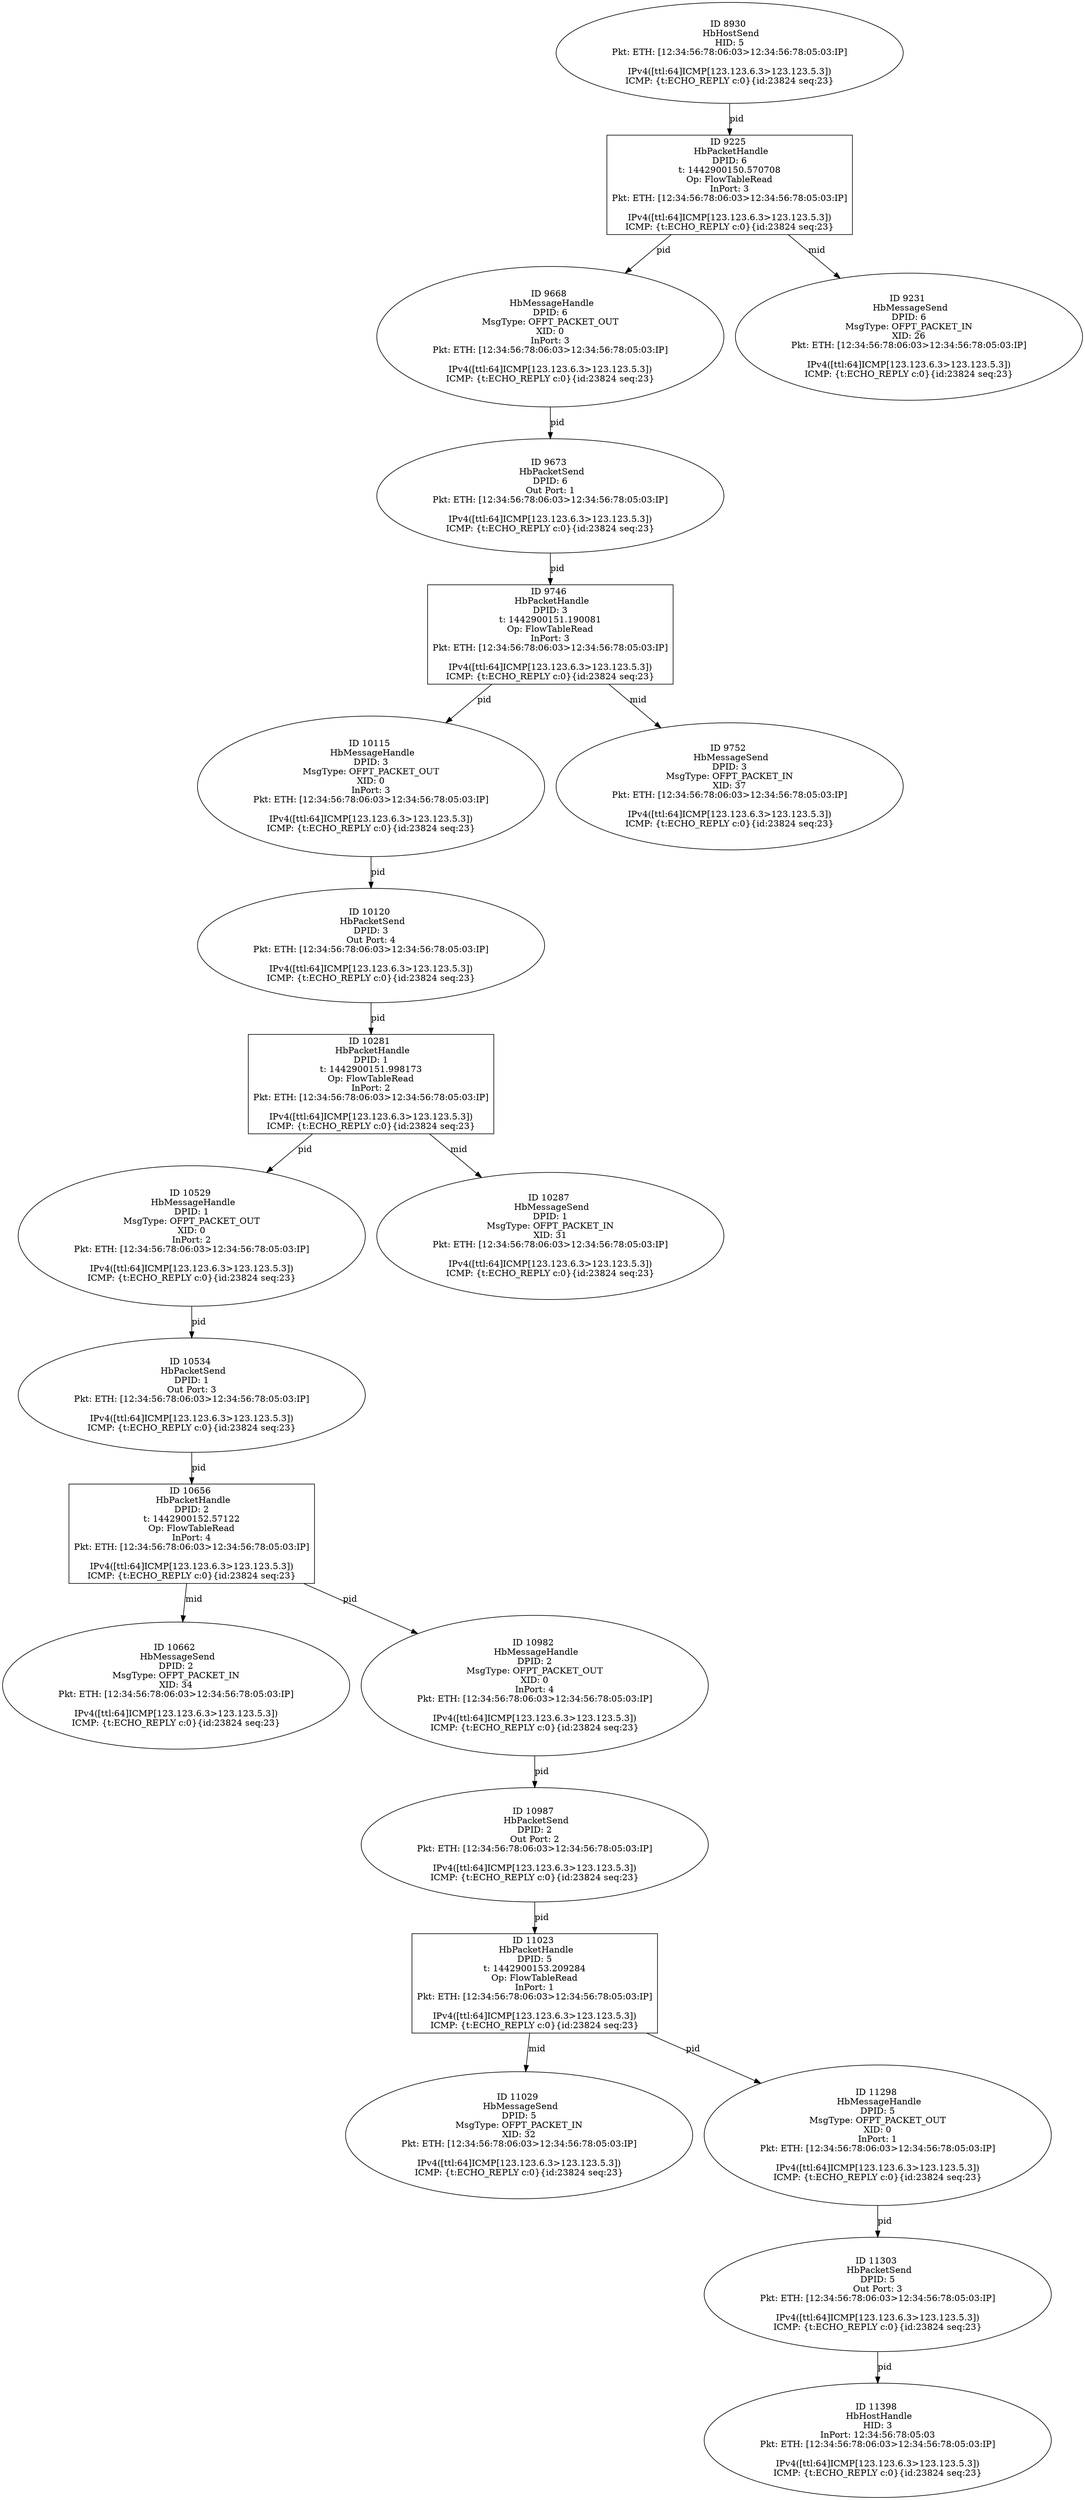 strict digraph G {
10115 [shape=oval, event=<hb_events.HbMessageHandle object at 0x109eaa190>, label="ID 10115 
 HbMessageHandle
DPID: 3
MsgType: OFPT_PACKET_OUT
XID: 0
InPort: 3
Pkt: ETH: [12:34:56:78:06:03>12:34:56:78:05:03:IP]

IPv4([ttl:64]ICMP[123.123.6.3>123.123.5.3])
ICMP: {t:ECHO_REPLY c:0}{id:23824 seq:23}"];
11398 [shape=oval, event=<hb_events.HbHostHandle object at 0x10a3aa690>, label="ID 11398 
 HbHostHandle
HID: 3
InPort: 12:34:56:78:05:03
Pkt: ETH: [12:34:56:78:06:03>12:34:56:78:05:03:IP]

IPv4([ttl:64]ICMP[123.123.6.3>123.123.5.3])
ICMP: {t:ECHO_REPLY c:0}{id:23824 seq:23}"];
10120 [shape=oval, event=<hb_events.HbPacketSend object at 0x109eaa7d0>, label="ID 10120 
 HbPacketSend
DPID: 3
Out Port: 4
Pkt: ETH: [12:34:56:78:06:03>12:34:56:78:05:03:IP]

IPv4([ttl:64]ICMP[123.123.6.3>123.123.5.3])
ICMP: {t:ECHO_REPLY c:0}{id:23824 seq:23}"];
9225 [shape=box, event=<hb_events.HbPacketHandle object at 0x109c25190>, label="ID 9225 
 HbPacketHandle
DPID: 6
t: 1442900150.570708
Op: FlowTableRead
InPort: 3
Pkt: ETH: [12:34:56:78:06:03>12:34:56:78:05:03:IP]

IPv4([ttl:64]ICMP[123.123.6.3>123.123.5.3])
ICMP: {t:ECHO_REPLY c:0}{id:23824 seq:23}"];
11023 [shape=box, event=<hb_events.HbPacketHandle object at 0x10a1f8c10>, label="ID 11023 
 HbPacketHandle
DPID: 5
t: 1442900153.209284
Op: FlowTableRead
InPort: 1
Pkt: ETH: [12:34:56:78:06:03>12:34:56:78:05:03:IP]

IPv4([ttl:64]ICMP[123.123.6.3>123.123.5.3])
ICMP: {t:ECHO_REPLY c:0}{id:23824 seq:23}"];
9746 [shape=box, event=<hb_events.HbPacketHandle object at 0x109d7b410>, label="ID 9746 
 HbPacketHandle
DPID: 3
t: 1442900151.190081
Op: FlowTableRead
InPort: 3
Pkt: ETH: [12:34:56:78:06:03>12:34:56:78:05:03:IP]

IPv4([ttl:64]ICMP[123.123.6.3>123.123.5.3])
ICMP: {t:ECHO_REPLY c:0}{id:23824 seq:23}"];
11029 [shape=oval, event=<hb_events.HbMessageSend object at 0x10a204790>, label="ID 11029 
 HbMessageSend
DPID: 5
MsgType: OFPT_PACKET_IN
XID: 32
Pkt: ETH: [12:34:56:78:06:03>12:34:56:78:05:03:IP]

IPv4([ttl:64]ICMP[123.123.6.3>123.123.5.3])
ICMP: {t:ECHO_REPLY c:0}{id:23824 seq:23}"];
9752 [shape=oval, event=<hb_events.HbMessageSend object at 0x109d7e610>, label="ID 9752 
 HbMessageSend
DPID: 3
MsgType: OFPT_PACKET_IN
XID: 37
Pkt: ETH: [12:34:56:78:06:03>12:34:56:78:05:03:IP]

IPv4([ttl:64]ICMP[123.123.6.3>123.123.5.3])
ICMP: {t:ECHO_REPLY c:0}{id:23824 seq:23}"];
10656 [shape=box, event=<hb_events.HbPacketHandle object at 0x10a088590>, label="ID 10656 
 HbPacketHandle
DPID: 2
t: 1442900152.57122
Op: FlowTableRead
InPort: 4
Pkt: ETH: [12:34:56:78:06:03>12:34:56:78:05:03:IP]

IPv4([ttl:64]ICMP[123.123.6.3>123.123.5.3])
ICMP: {t:ECHO_REPLY c:0}{id:23824 seq:23}"];
10529 [shape=oval, event=<hb_events.HbMessageHandle object at 0x10a0282d0>, label="ID 10529 
 HbMessageHandle
DPID: 1
MsgType: OFPT_PACKET_OUT
XID: 0
InPort: 2
Pkt: ETH: [12:34:56:78:06:03>12:34:56:78:05:03:IP]

IPv4([ttl:64]ICMP[123.123.6.3>123.123.5.3])
ICMP: {t:ECHO_REPLY c:0}{id:23824 seq:23}"];
11298 [shape=oval, event=<hb_events.HbMessageHandle object at 0x10a359a90>, label="ID 11298 
 HbMessageHandle
DPID: 5
MsgType: OFPT_PACKET_OUT
XID: 0
InPort: 1
Pkt: ETH: [12:34:56:78:06:03>12:34:56:78:05:03:IP]

IPv4([ttl:64]ICMP[123.123.6.3>123.123.5.3])
ICMP: {t:ECHO_REPLY c:0}{id:23824 seq:23}"];
10534 [shape=oval, event=<hb_events.HbPacketSend object at 0x10a02ef10>, label="ID 10534 
 HbPacketSend
DPID: 1
Out Port: 3
Pkt: ETH: [12:34:56:78:06:03>12:34:56:78:05:03:IP]

IPv4([ttl:64]ICMP[123.123.6.3>123.123.5.3])
ICMP: {t:ECHO_REPLY c:0}{id:23824 seq:23}"];
11303 [shape=oval, event=<hb_events.HbPacketSend object at 0x10a36f050>, label="ID 11303 
 HbPacketSend
DPID: 5
Out Port: 3
Pkt: ETH: [12:34:56:78:06:03>12:34:56:78:05:03:IP]

IPv4([ttl:64]ICMP[123.123.6.3>123.123.5.3])
ICMP: {t:ECHO_REPLY c:0}{id:23824 seq:23}"];
10281 [shape=box, event=<hb_events.HbPacketHandle object at 0x109f35390>, label="ID 10281 
 HbPacketHandle
DPID: 1
t: 1442900151.998173
Op: FlowTableRead
InPort: 2
Pkt: ETH: [12:34:56:78:06:03>12:34:56:78:05:03:IP]

IPv4([ttl:64]ICMP[123.123.6.3>123.123.5.3])
ICMP: {t:ECHO_REPLY c:0}{id:23824 seq:23}"];
10287 [shape=oval, event=<hb_events.HbMessageSend object at 0x109f35ad0>, label="ID 10287 
 HbMessageSend
DPID: 1
MsgType: OFPT_PACKET_IN
XID: 31
Pkt: ETH: [12:34:56:78:06:03>12:34:56:78:05:03:IP]

IPv4([ttl:64]ICMP[123.123.6.3>123.123.5.3])
ICMP: {t:ECHO_REPLY c:0}{id:23824 seq:23}"];
9668 [shape=oval, event=<hb_events.HbMessageHandle object at 0x109d48f50>, label="ID 9668 
 HbMessageHandle
DPID: 6
MsgType: OFPT_PACKET_OUT
XID: 0
InPort: 3
Pkt: ETH: [12:34:56:78:06:03>12:34:56:78:05:03:IP]

IPv4([ttl:64]ICMP[123.123.6.3>123.123.5.3])
ICMP: {t:ECHO_REPLY c:0}{id:23824 seq:23}"];
9673 [shape=oval, event=<hb_events.HbPacketSend object at 0x109d41a50>, label="ID 9673 
 HbPacketSend
DPID: 6
Out Port: 1
Pkt: ETH: [12:34:56:78:06:03>12:34:56:78:05:03:IP]

IPv4([ttl:64]ICMP[123.123.6.3>123.123.5.3])
ICMP: {t:ECHO_REPLY c:0}{id:23824 seq:23}"];
9231 [shape=oval, event=<hb_events.HbMessageSend object at 0x109c25950>, label="ID 9231 
 HbMessageSend
DPID: 6
MsgType: OFPT_PACKET_IN
XID: 26
Pkt: ETH: [12:34:56:78:06:03>12:34:56:78:05:03:IP]

IPv4([ttl:64]ICMP[123.123.6.3>123.123.5.3])
ICMP: {t:ECHO_REPLY c:0}{id:23824 seq:23}"];
8930 [shape=oval, event=<hb_events.HbHostSend object at 0x109b8ded0>, label="ID 8930 
 HbHostSend
HID: 5
Pkt: ETH: [12:34:56:78:06:03>12:34:56:78:05:03:IP]

IPv4([ttl:64]ICMP[123.123.6.3>123.123.5.3])
ICMP: {t:ECHO_REPLY c:0}{id:23824 seq:23}"];
10662 [shape=oval, event=<hb_events.HbMessageSend object at 0x10a088b90>, label="ID 10662 
 HbMessageSend
DPID: 2
MsgType: OFPT_PACKET_IN
XID: 34
Pkt: ETH: [12:34:56:78:06:03>12:34:56:78:05:03:IP]

IPv4([ttl:64]ICMP[123.123.6.3>123.123.5.3])
ICMP: {t:ECHO_REPLY c:0}{id:23824 seq:23}"];
10982 [shape=oval, event=<hb_events.HbMessageHandle object at 0x10a1dfe90>, label="ID 10982 
 HbMessageHandle
DPID: 2
MsgType: OFPT_PACKET_OUT
XID: 0
InPort: 4
Pkt: ETH: [12:34:56:78:06:03>12:34:56:78:05:03:IP]

IPv4([ttl:64]ICMP[123.123.6.3>123.123.5.3])
ICMP: {t:ECHO_REPLY c:0}{id:23824 seq:23}"];
10987 [shape=oval, event=<hb_events.HbPacketSend object at 0x10a1d3990>, label="ID 10987 
 HbPacketSend
DPID: 2
Out Port: 2
Pkt: ETH: [12:34:56:78:06:03>12:34:56:78:05:03:IP]

IPv4([ttl:64]ICMP[123.123.6.3>123.123.5.3])
ICMP: {t:ECHO_REPLY c:0}{id:23824 seq:23}"];
10115 -> 10120  [rel=pid, label=pid];
10120 -> 10281  [rel=pid, label=pid];
9225 -> 9668  [rel=pid, label=pid];
9225 -> 9231  [rel=mid, label=mid];
9746 -> 9752  [rel=mid, label=mid];
9746 -> 10115  [rel=pid, label=pid];
10656 -> 10982  [rel=pid, label=pid];
10656 -> 10662  [rel=mid, label=mid];
10529 -> 10534  [rel=pid, label=pid];
11298 -> 11303  [rel=pid, label=pid];
10534 -> 10656  [rel=pid, label=pid];
11303 -> 11398  [rel=pid, label=pid];
10281 -> 10529  [rel=pid, label=pid];
10281 -> 10287  [rel=mid, label=mid];
9668 -> 9673  [rel=pid, label=pid];
9673 -> 9746  [rel=pid, label=pid];
11023 -> 11298  [rel=pid, label=pid];
11023 -> 11029  [rel=mid, label=mid];
8930 -> 9225  [rel=pid, label=pid];
10982 -> 10987  [rel=pid, label=pid];
10987 -> 11023  [rel=pid, label=pid];
}

